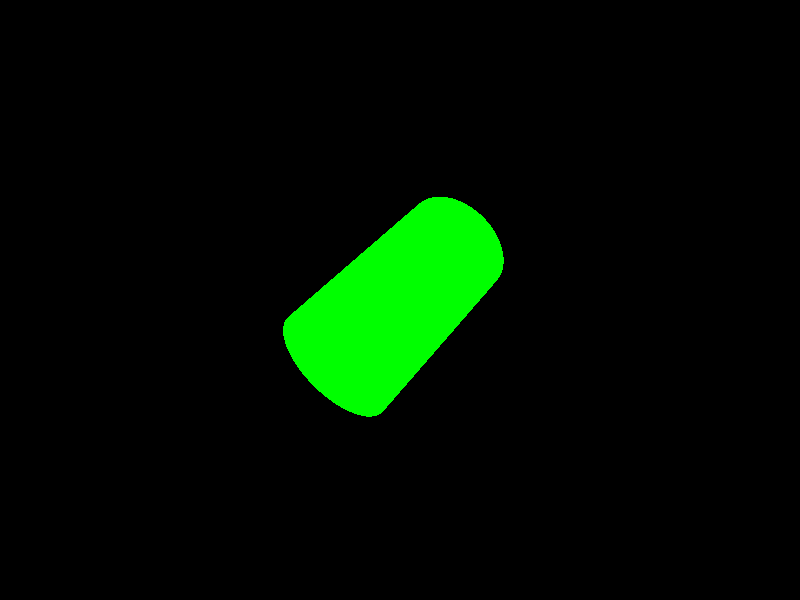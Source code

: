 //  2_cylinder1.pov    

camera{ 
  location <0.0, 0.0, -10.0> 
  look_at  <0.0, 0.0, 0.0>
} 

light_source { 
  <5.0,5.0,-5.0> 
  color rgb <1.0, 1.0, 1.0>
} 

cylinder { 
  <-1, -1, -1>, 
  <1, 1, 1>, 
  1 
  pigment {color rgb <0.0, 1.0, 0.0>}
} 


